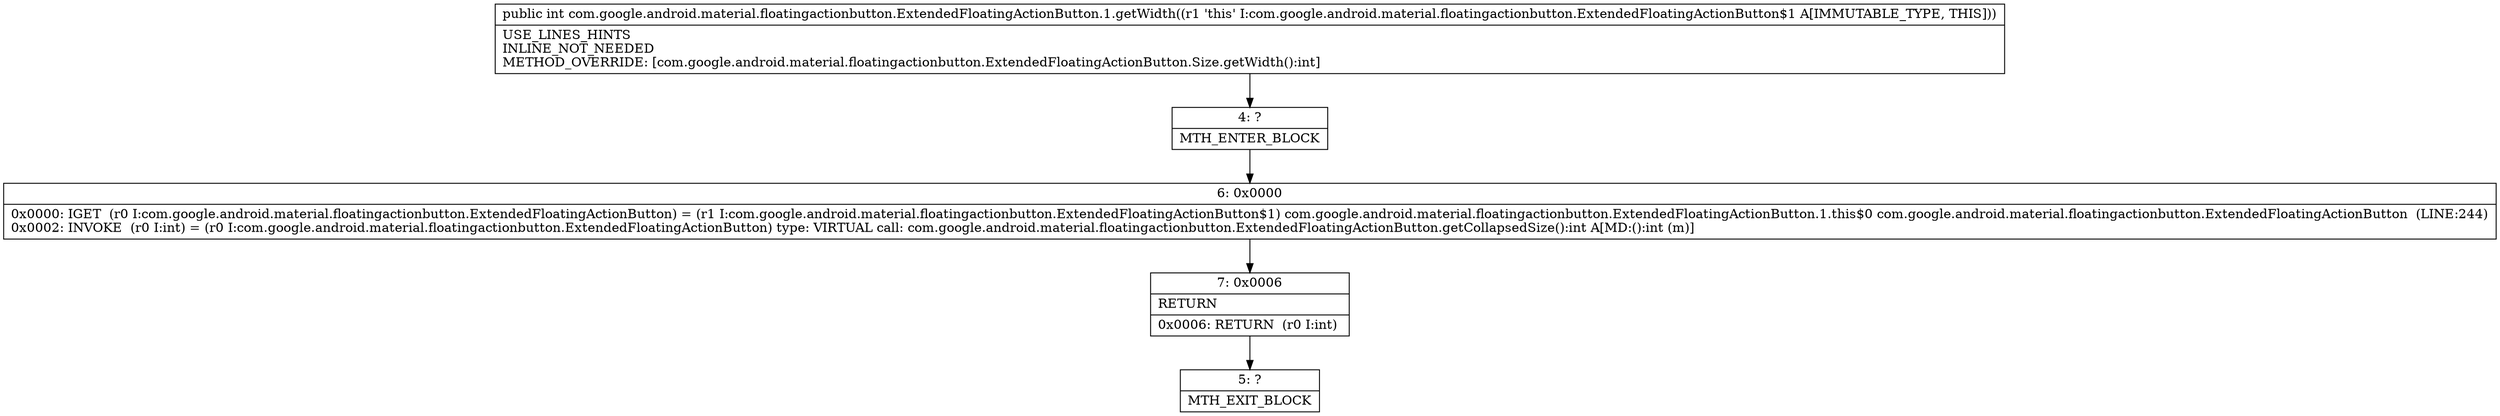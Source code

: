 digraph "CFG forcom.google.android.material.floatingactionbutton.ExtendedFloatingActionButton.1.getWidth()I" {
Node_4 [shape=record,label="{4\:\ ?|MTH_ENTER_BLOCK\l}"];
Node_6 [shape=record,label="{6\:\ 0x0000|0x0000: IGET  (r0 I:com.google.android.material.floatingactionbutton.ExtendedFloatingActionButton) = (r1 I:com.google.android.material.floatingactionbutton.ExtendedFloatingActionButton$1) com.google.android.material.floatingactionbutton.ExtendedFloatingActionButton.1.this$0 com.google.android.material.floatingactionbutton.ExtendedFloatingActionButton  (LINE:244)\l0x0002: INVOKE  (r0 I:int) = (r0 I:com.google.android.material.floatingactionbutton.ExtendedFloatingActionButton) type: VIRTUAL call: com.google.android.material.floatingactionbutton.ExtendedFloatingActionButton.getCollapsedSize():int A[MD:():int (m)]\l}"];
Node_7 [shape=record,label="{7\:\ 0x0006|RETURN\l|0x0006: RETURN  (r0 I:int) \l}"];
Node_5 [shape=record,label="{5\:\ ?|MTH_EXIT_BLOCK\l}"];
MethodNode[shape=record,label="{public int com.google.android.material.floatingactionbutton.ExtendedFloatingActionButton.1.getWidth((r1 'this' I:com.google.android.material.floatingactionbutton.ExtendedFloatingActionButton$1 A[IMMUTABLE_TYPE, THIS]))  | USE_LINES_HINTS\lINLINE_NOT_NEEDED\lMETHOD_OVERRIDE: [com.google.android.material.floatingactionbutton.ExtendedFloatingActionButton.Size.getWidth():int]\l}"];
MethodNode -> Node_4;Node_4 -> Node_6;
Node_6 -> Node_7;
Node_7 -> Node_5;
}

